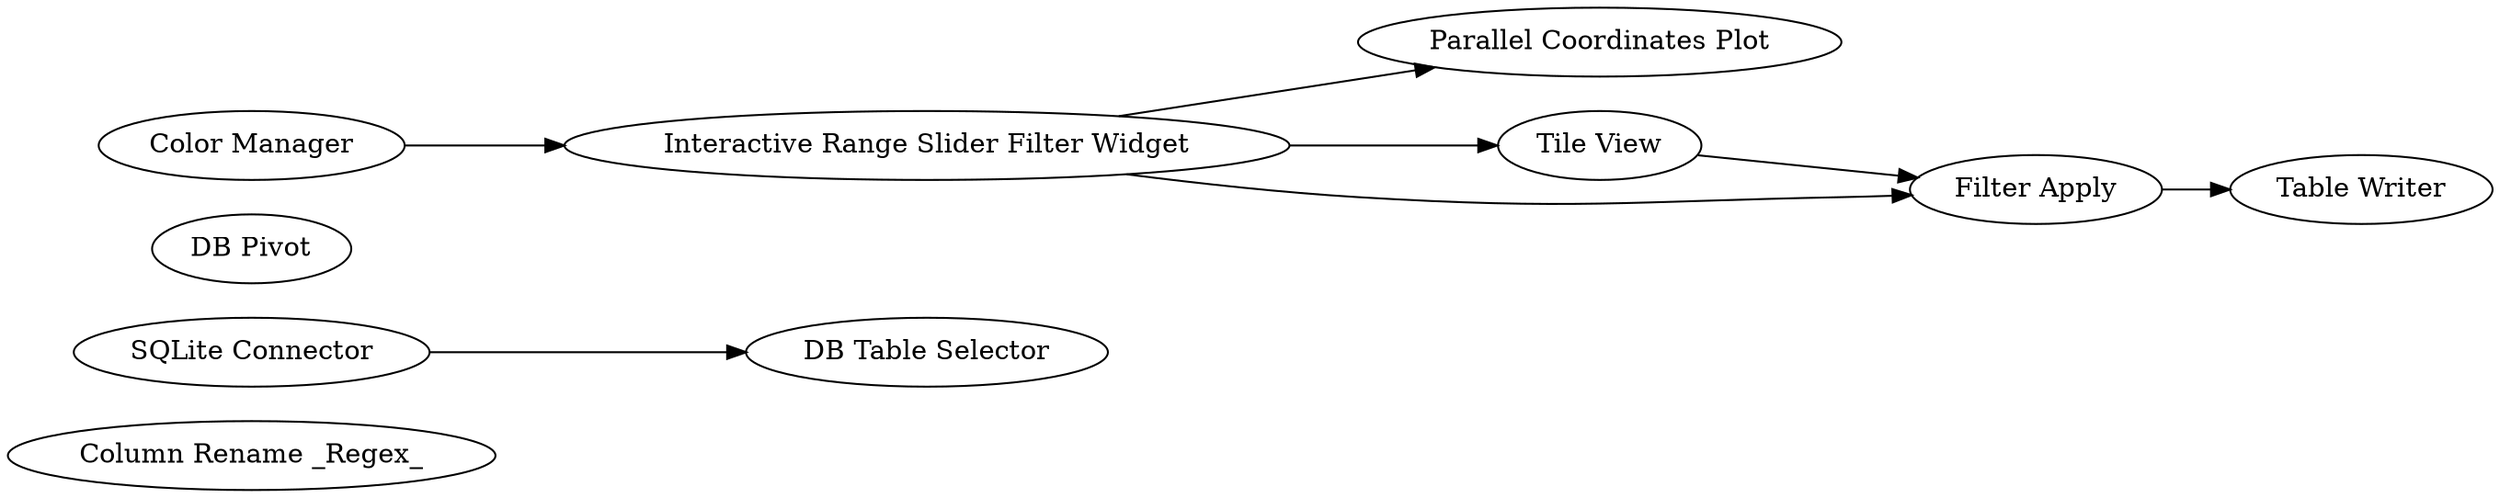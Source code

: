 digraph {
	16 [label="Column Rename _Regex_"]
	214 [label="SQLite Connector"]
	216 [label="DB Table Selector"]
	217 [label="DB Pivot"]
	294 [label="Parallel Coordinates Plot"]
	295 [label="Tile View"]
	297 [label="Color Manager"]
	305 [label="Interactive Range Slider Filter Widget"]
	445 [label="Filter Apply"]
	447 [label="Table Writer"]
	214 -> 216
	295 -> 445
	297 -> 305
	305 -> 295
	305 -> 294
	305 -> 445
	445 -> 447
	rankdir=LR
}
